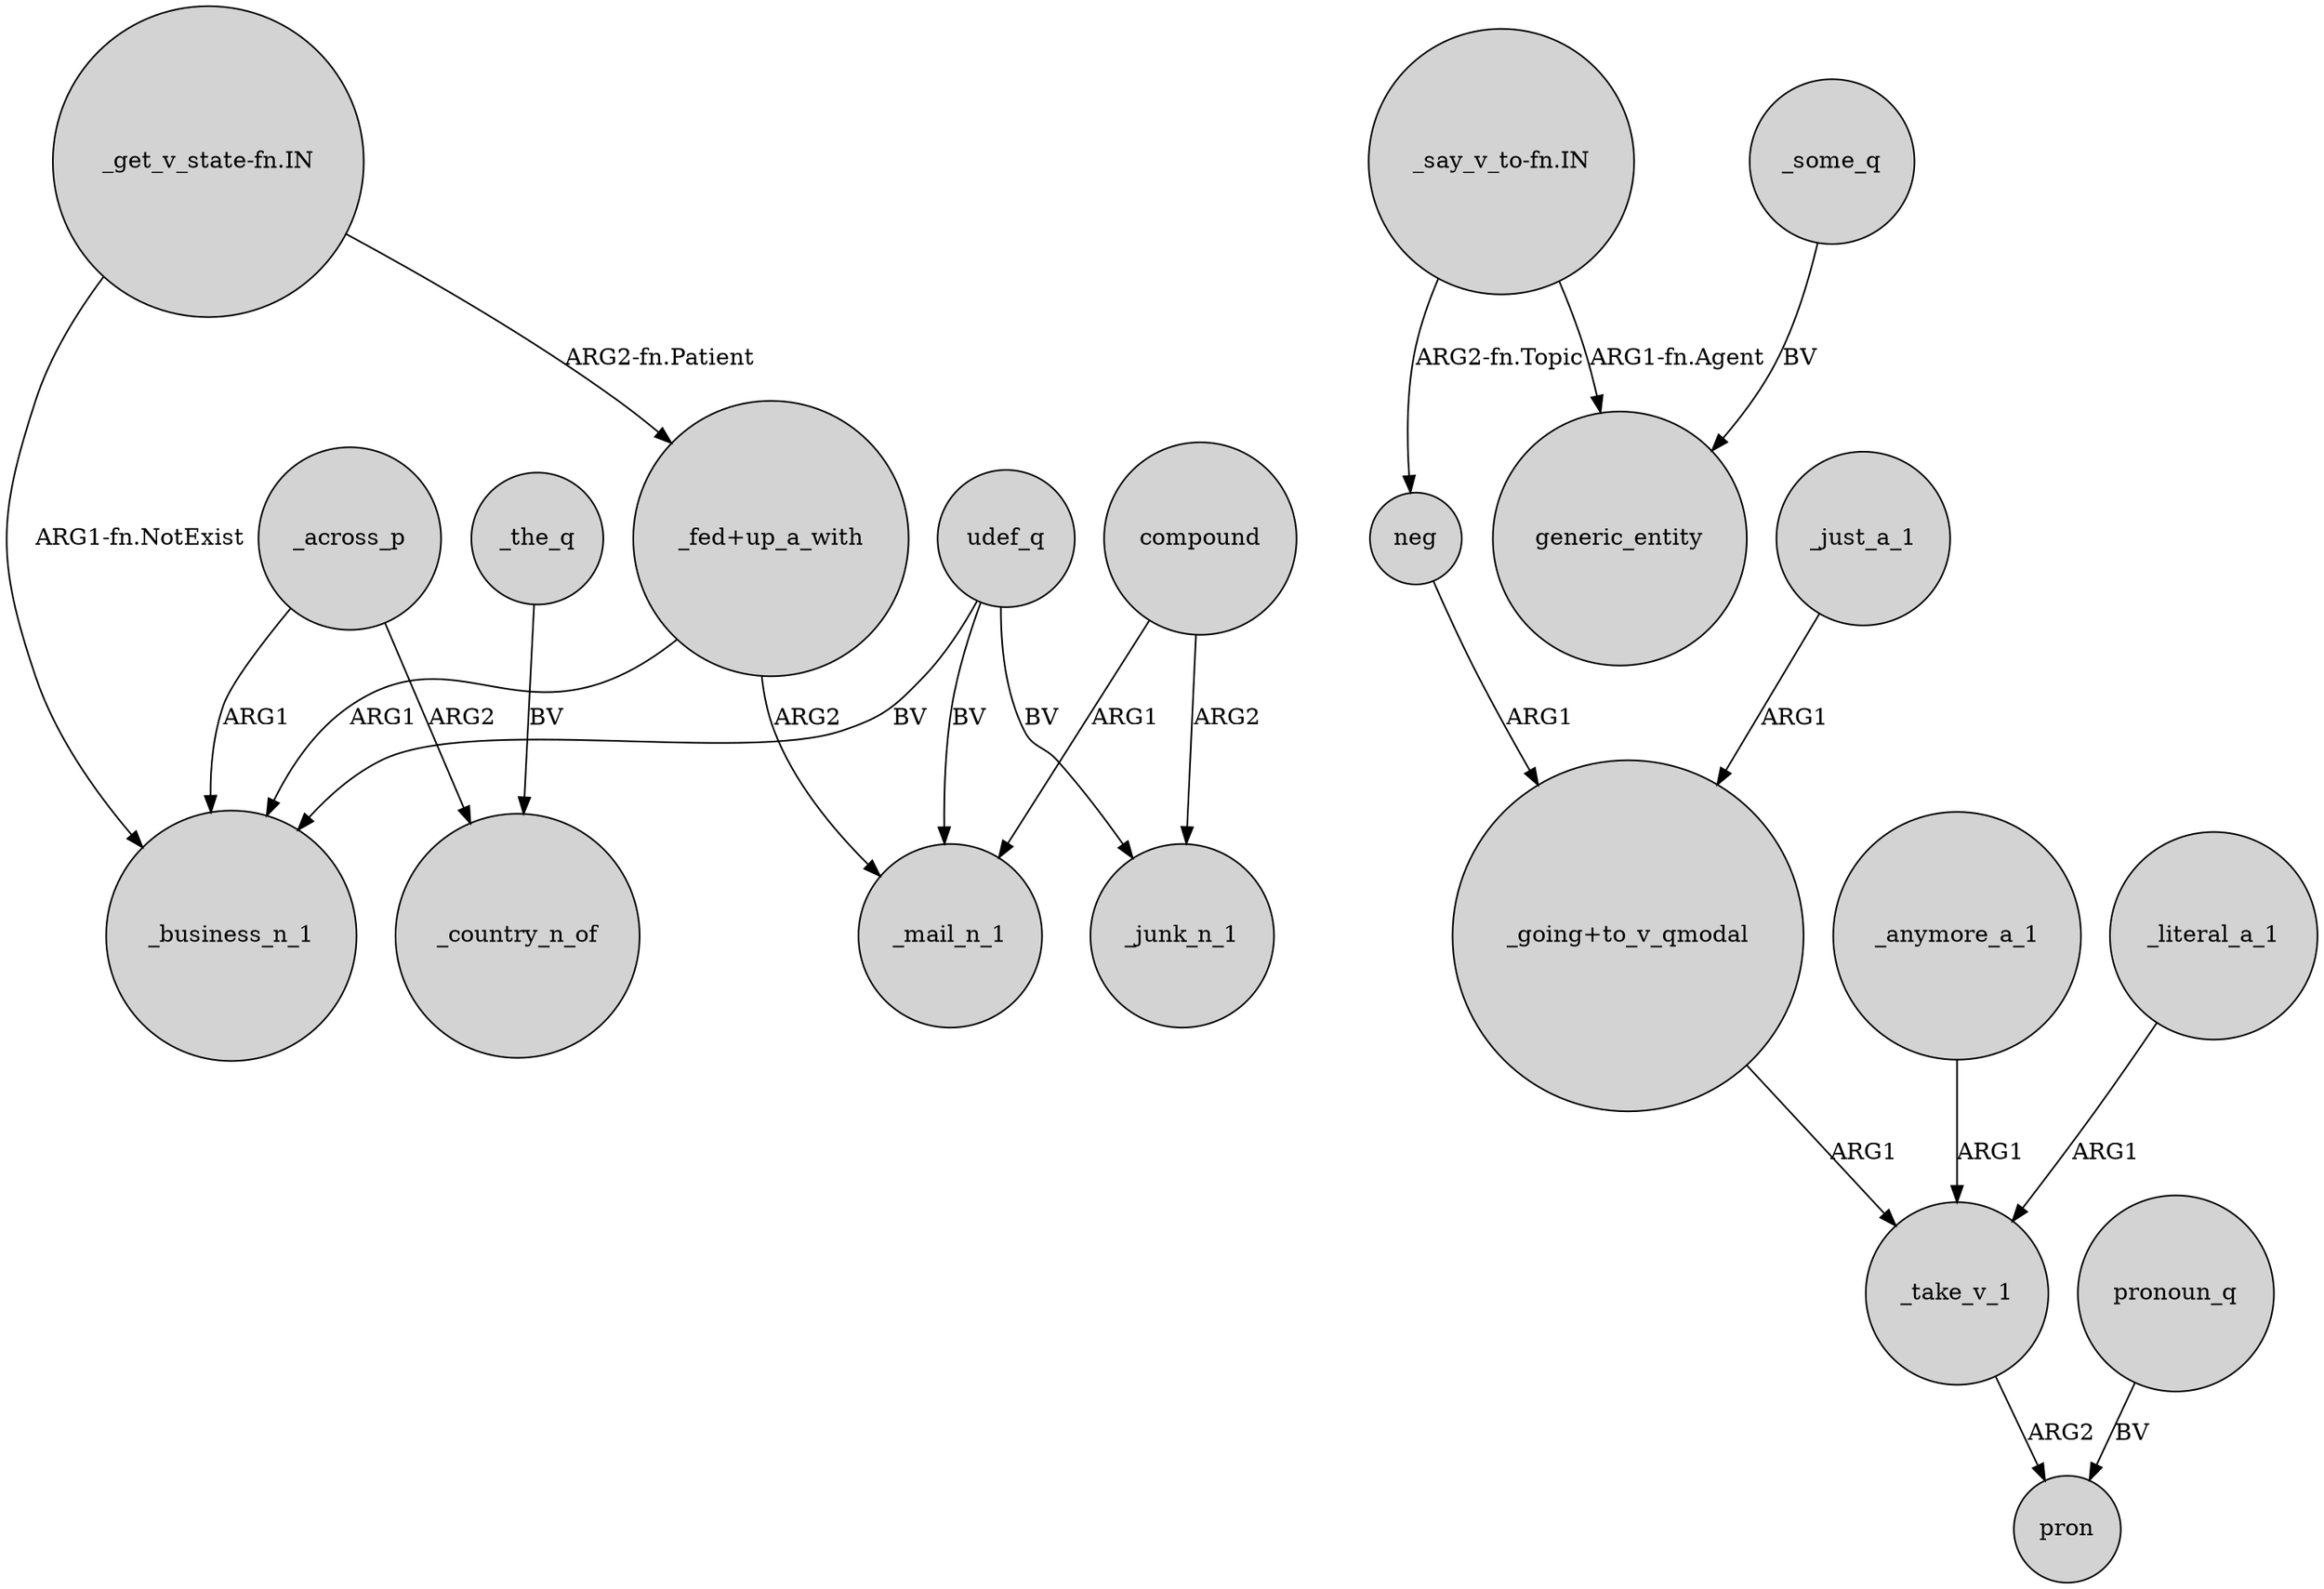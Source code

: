 digraph {
	node [shape=circle style=filled]
	"_get_v_state-fn.IN" -> _business_n_1 [label="ARG1-fn.NotExist"]
	_across_p -> _country_n_of [label=ARG2]
	"_say_v_to-fn.IN" -> generic_entity [label="ARG1-fn.Agent"]
	"_fed+up_a_with" -> _mail_n_1 [label=ARG2]
	_anymore_a_1 -> _take_v_1 [label=ARG1]
	"_fed+up_a_with" -> _business_n_1 [label=ARG1]
	compound -> _junk_n_1 [label=ARG2]
	"_get_v_state-fn.IN" -> "_fed+up_a_with" [label="ARG2-fn.Patient"]
	_take_v_1 -> pron [label=ARG2]
	udef_q -> _junk_n_1 [label=BV]
	pronoun_q -> pron [label=BV]
	_the_q -> _country_n_of [label=BV]
	neg -> "_going+to_v_qmodal" [label=ARG1]
	udef_q -> _mail_n_1 [label=BV]
	"_going+to_v_qmodal" -> _take_v_1 [label=ARG1]
	_some_q -> generic_entity [label=BV]
	_literal_a_1 -> _take_v_1 [label=ARG1]
	compound -> _mail_n_1 [label=ARG1]
	udef_q -> _business_n_1 [label=BV]
	"_say_v_to-fn.IN" -> neg [label="ARG2-fn.Topic"]
	_just_a_1 -> "_going+to_v_qmodal" [label=ARG1]
	_across_p -> _business_n_1 [label=ARG1]
}
